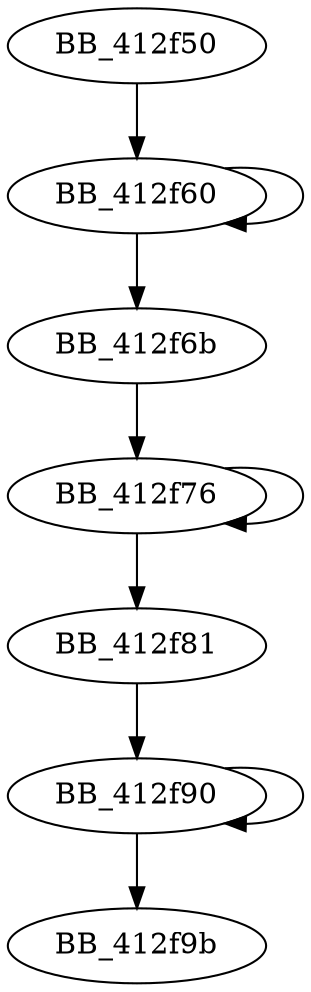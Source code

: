 DiGraph sub_412F50{
BB_412f50->BB_412f60
BB_412f60->BB_412f60
BB_412f60->BB_412f6b
BB_412f6b->BB_412f76
BB_412f76->BB_412f76
BB_412f76->BB_412f81
BB_412f81->BB_412f90
BB_412f90->BB_412f90
BB_412f90->BB_412f9b
}
